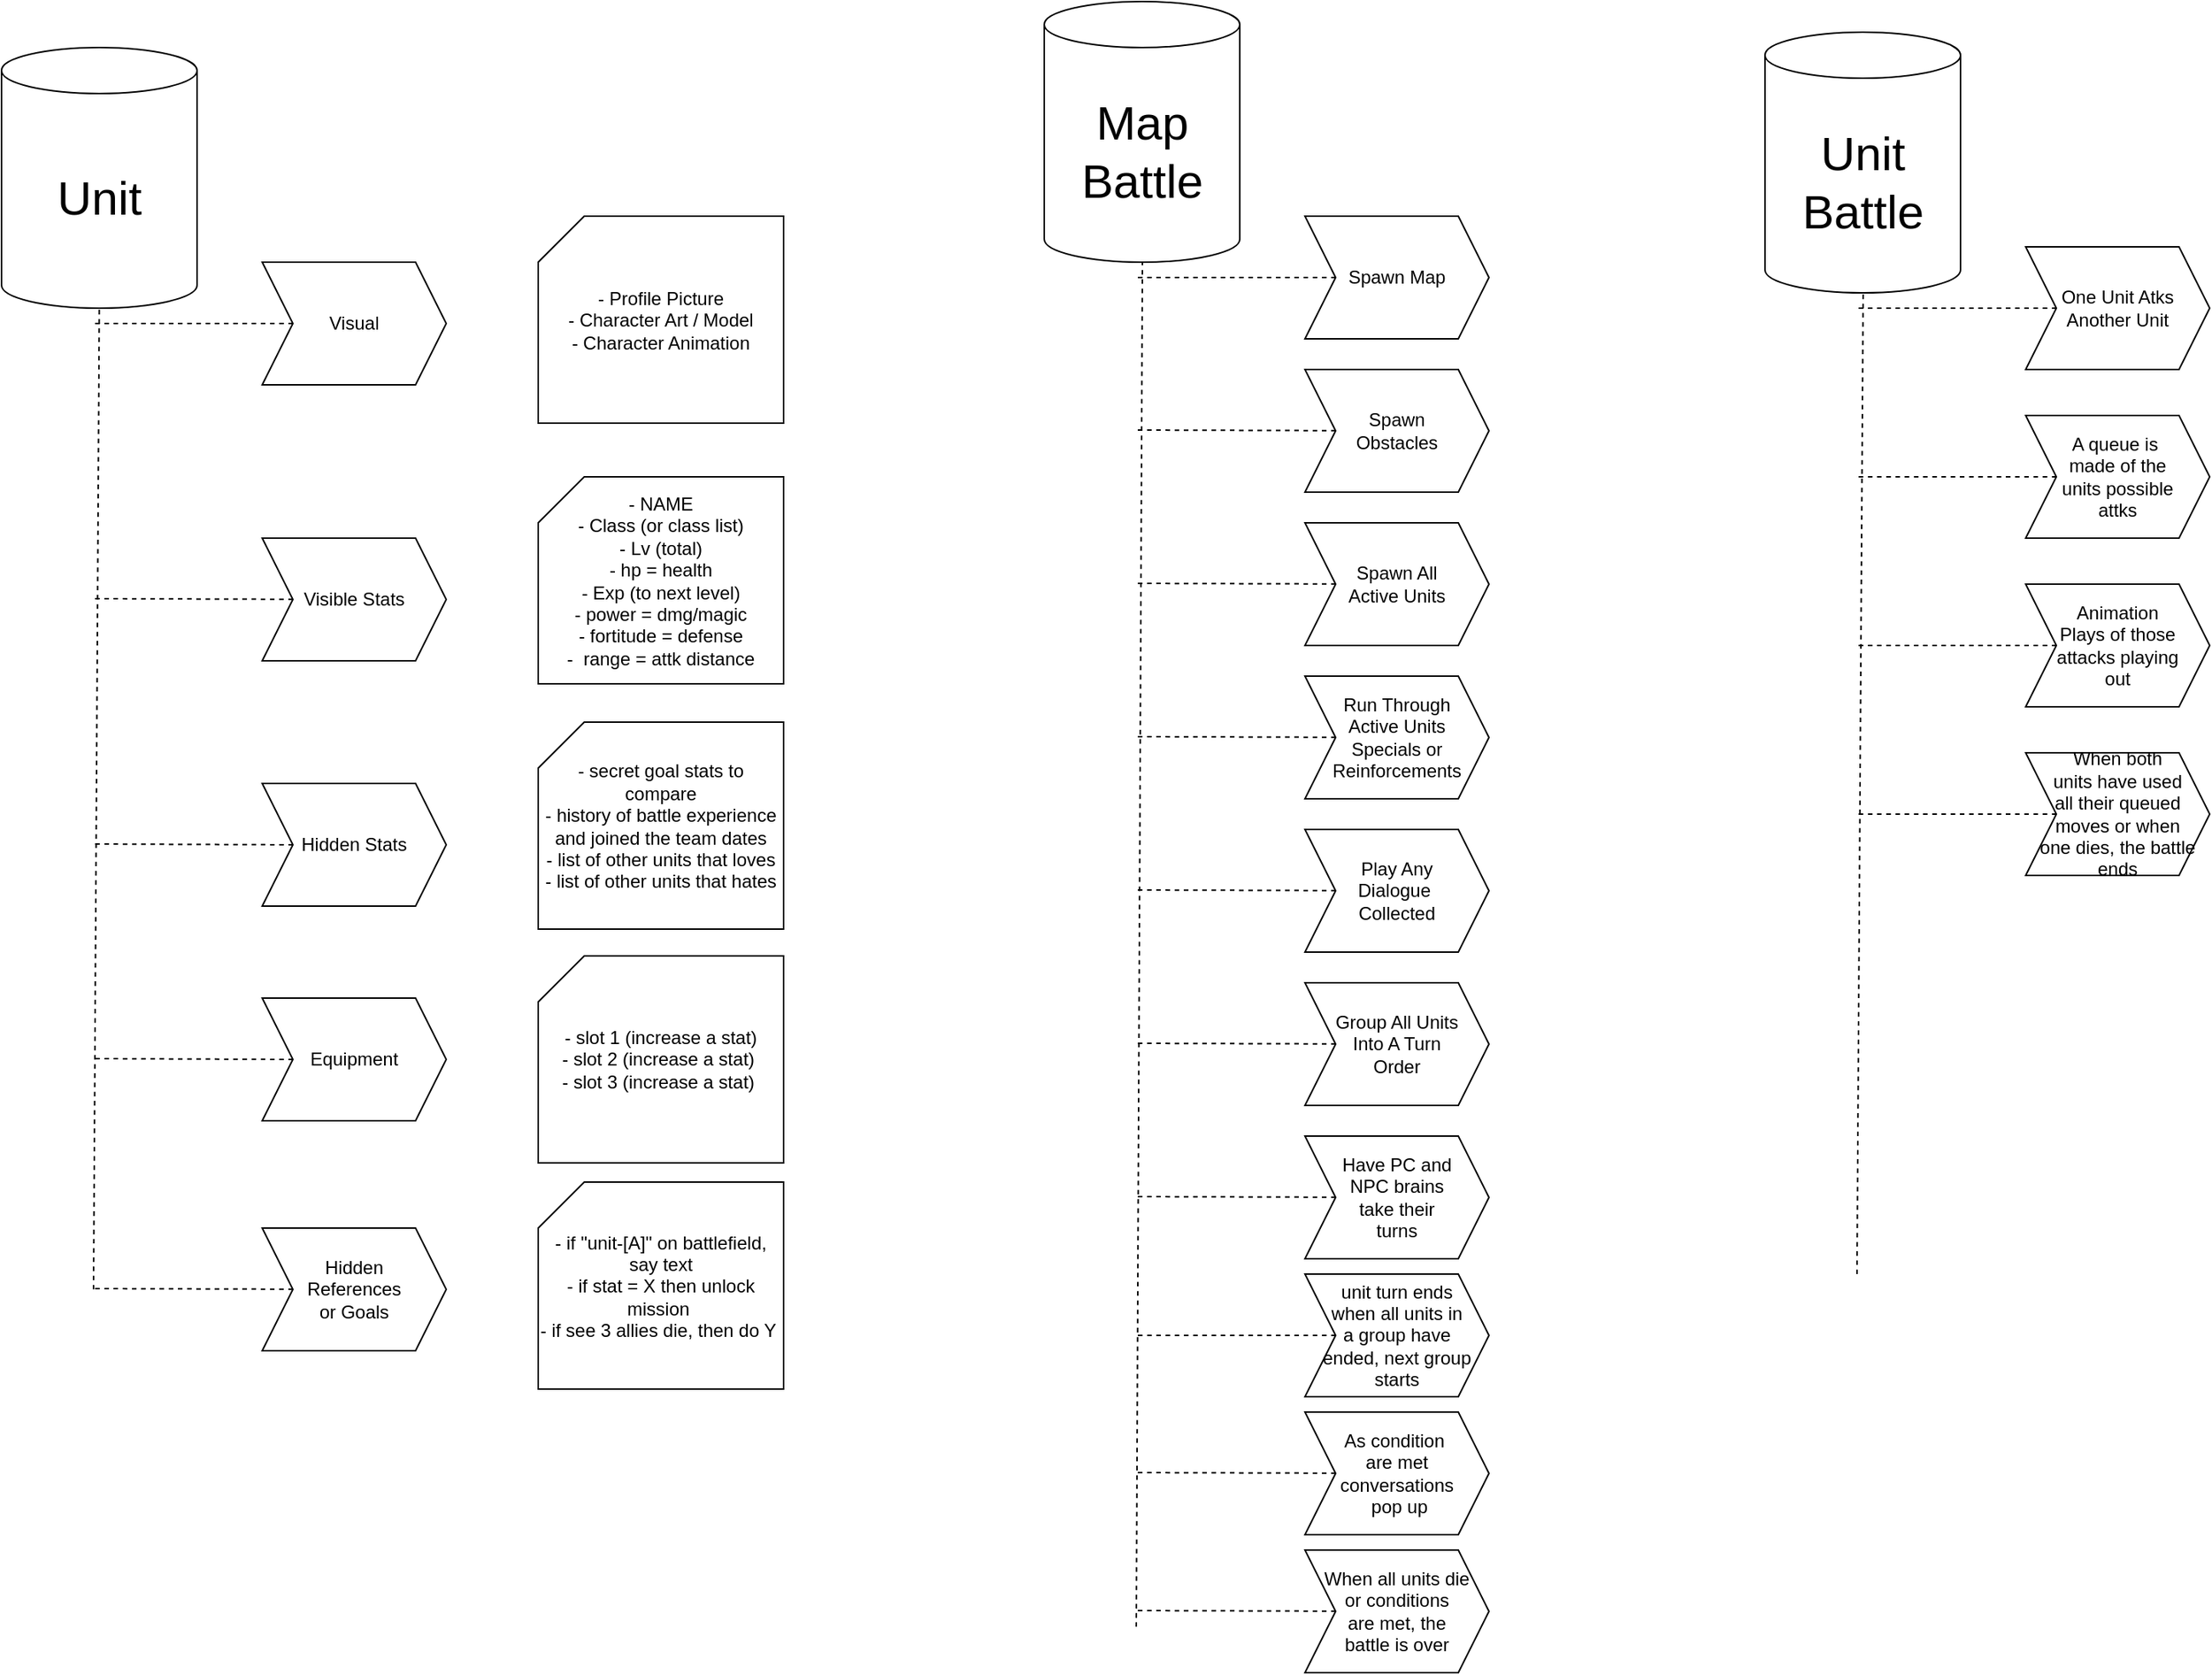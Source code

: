 <mxfile version="24.2.3" type="device">
  <diagram name="Page-1" id="gg7f-t6E4PqmIiG2PvOO">
    <mxGraphModel dx="998" dy="1957" grid="1" gridSize="10" guides="1" tooltips="1" connect="1" arrows="1" fold="1" page="0" pageScale="1" pageWidth="850" pageHeight="1100" math="0" shadow="0">
      <root>
        <mxCell id="0" />
        <mxCell id="1" parent="0" />
        <mxCell id="3eQn40jZDsC7zp0alb47-1" value="Unit" style="shape=cylinder3;whiteSpace=wrap;html=1;boundedLbl=1;backgroundOutline=1;size=15;fontSize=31;" vertex="1" parent="1">
          <mxGeometry x="-220" y="-700" width="127.5" height="170" as="geometry" />
        </mxCell>
        <mxCell id="3eQn40jZDsC7zp0alb47-2" value="Visible Stats" style="shape=step;perimeter=stepPerimeter;whiteSpace=wrap;html=1;fixedSize=1;" vertex="1" parent="1">
          <mxGeometry x="-50" y="-380" width="120" height="80" as="geometry" />
        </mxCell>
        <mxCell id="3eQn40jZDsC7zp0alb47-3" value="Visual" style="shape=step;perimeter=stepPerimeter;whiteSpace=wrap;html=1;fixedSize=1;" vertex="1" parent="1">
          <mxGeometry x="-50" y="-560" width="120" height="80" as="geometry" />
        </mxCell>
        <mxCell id="3eQn40jZDsC7zp0alb47-4" value="Equipment" style="shape=step;perimeter=stepPerimeter;whiteSpace=wrap;html=1;fixedSize=1;" vertex="1" parent="1">
          <mxGeometry x="-50" y="-80" width="120" height="80" as="geometry" />
        </mxCell>
        <mxCell id="3eQn40jZDsC7zp0alb47-5" value="Hidden&lt;div&gt;References&lt;/div&gt;&lt;div&gt;or Goals&lt;/div&gt;" style="shape=step;perimeter=stepPerimeter;whiteSpace=wrap;html=1;fixedSize=1;" vertex="1" parent="1">
          <mxGeometry x="-50" y="70" width="120" height="80" as="geometry" />
        </mxCell>
        <mxCell id="3eQn40jZDsC7zp0alb47-6" value="Hidden Stats" style="shape=step;perimeter=stepPerimeter;whiteSpace=wrap;html=1;fixedSize=1;" vertex="1" parent="1">
          <mxGeometry x="-50" y="-220" width="120" height="80" as="geometry" />
        </mxCell>
        <mxCell id="3eQn40jZDsC7zp0alb47-8" value="" style="endArrow=none;dashed=1;html=1;rounded=0;fontSize=12;startSize=8;endSize=8;curved=1;entryX=0.5;entryY=1;entryDx=0;entryDy=0;entryPerimeter=0;" edge="1" parent="1" target="3eQn40jZDsC7zp0alb47-1">
          <mxGeometry width="50" height="50" relative="1" as="geometry">
            <mxPoint x="-160" y="110" as="sourcePoint" />
            <mxPoint x="-160" y="-500" as="targetPoint" />
          </mxGeometry>
        </mxCell>
        <mxCell id="3eQn40jZDsC7zp0alb47-9" value="" style="endArrow=none;dashed=1;html=1;rounded=0;fontSize=12;startSize=8;endSize=8;curved=1;" edge="1" parent="1" source="3eQn40jZDsC7zp0alb47-3">
          <mxGeometry width="50" height="50" relative="1" as="geometry">
            <mxPoint x="-240" y="-490" as="sourcePoint" />
            <mxPoint x="-160" y="-520" as="targetPoint" />
          </mxGeometry>
        </mxCell>
        <mxCell id="3eQn40jZDsC7zp0alb47-10" value="" style="endArrow=none;dashed=1;html=1;rounded=0;fontSize=12;startSize=8;endSize=8;curved=1;" edge="1" parent="1" source="3eQn40jZDsC7zp0alb47-2">
          <mxGeometry width="50" height="50" relative="1" as="geometry">
            <mxPoint x="-90" y="-340.5" as="sourcePoint" />
            <mxPoint x="-160" y="-340.5" as="targetPoint" />
          </mxGeometry>
        </mxCell>
        <mxCell id="3eQn40jZDsC7zp0alb47-11" value="" style="endArrow=none;dashed=1;html=1;rounded=0;fontSize=12;startSize=8;endSize=8;curved=1;exitX=0;exitY=0.5;exitDx=0;exitDy=0;" edge="1" parent="1" source="3eQn40jZDsC7zp0alb47-6">
          <mxGeometry width="50" height="50" relative="1" as="geometry">
            <mxPoint x="-90" y="-180.5" as="sourcePoint" />
            <mxPoint x="-160" y="-180.5" as="targetPoint" />
          </mxGeometry>
        </mxCell>
        <mxCell id="3eQn40jZDsC7zp0alb47-12" value="" style="endArrow=none;dashed=1;html=1;rounded=0;fontSize=12;startSize=8;endSize=8;curved=1;exitX=0;exitY=0.5;exitDx=0;exitDy=0;" edge="1" parent="1" source="3eQn40jZDsC7zp0alb47-4">
          <mxGeometry width="50" height="50" relative="1" as="geometry">
            <mxPoint x="-90" y="-40.5" as="sourcePoint" />
            <mxPoint x="-160" y="-40.5" as="targetPoint" />
          </mxGeometry>
        </mxCell>
        <mxCell id="3eQn40jZDsC7zp0alb47-13" value="" style="endArrow=none;dashed=1;html=1;rounded=0;fontSize=12;startSize=8;endSize=8;curved=1;" edge="1" parent="1" source="3eQn40jZDsC7zp0alb47-5">
          <mxGeometry width="50" height="50" relative="1" as="geometry">
            <mxPoint x="-90" y="109.5" as="sourcePoint" />
            <mxPoint x="-160" y="109.5" as="targetPoint" />
          </mxGeometry>
        </mxCell>
        <mxCell id="3eQn40jZDsC7zp0alb47-15" value="- Profile Picture&lt;div&gt;- Character Art / Model&lt;/div&gt;&lt;div&gt;- Character Animation&lt;/div&gt;" style="shape=card;whiteSpace=wrap;html=1;" vertex="1" parent="1">
          <mxGeometry x="130" y="-590" width="160" height="135" as="geometry" />
        </mxCell>
        <mxCell id="3eQn40jZDsC7zp0alb47-16" value="- NAME&lt;div&gt;- Class (or class list)&lt;br&gt;&lt;div&gt;- Lv (total)&lt;/div&gt;&lt;div&gt;- hp = health&lt;/div&gt;&lt;div&gt;- Exp (to next level)&lt;/div&gt;&lt;div&gt;- power = dmg/magic&lt;/div&gt;&lt;div&gt;- fortitude = defense&lt;/div&gt;&lt;div&gt;-&amp;nbsp; range = attk distance&lt;/div&gt;&lt;/div&gt;" style="shape=card;whiteSpace=wrap;html=1;" vertex="1" parent="1">
          <mxGeometry x="130" y="-420" width="160" height="135" as="geometry" />
        </mxCell>
        <mxCell id="3eQn40jZDsC7zp0alb47-17" value="- secret goal stats to compare&lt;div&gt;- history of battle experience and joined the team dates&lt;/div&gt;&lt;div&gt;- list of other units that loves&lt;/div&gt;&lt;div&gt;- list of other units that hates&lt;/div&gt;" style="shape=card;whiteSpace=wrap;html=1;" vertex="1" parent="1">
          <mxGeometry x="130" y="-260" width="160" height="135" as="geometry" />
        </mxCell>
        <mxCell id="3eQn40jZDsC7zp0alb47-18" value="- slot 1 (increase a stat)&lt;div&gt;- slot 2 (increase a stat)&amp;nbsp;&lt;/div&gt;&lt;div&gt;- slot 3 (increase a stat)&amp;nbsp;&lt;/div&gt;" style="shape=card;whiteSpace=wrap;html=1;" vertex="1" parent="1">
          <mxGeometry x="130" y="-107.5" width="160" height="135" as="geometry" />
        </mxCell>
        <mxCell id="3eQn40jZDsC7zp0alb47-19" value="- if &quot;unit-[A]&quot; on battlefield, say text&lt;div&gt;- if stat = X then unlock mission&amp;nbsp;&lt;/div&gt;&lt;div&gt;- if see 3 allies die, then do Y&amp;nbsp;&lt;/div&gt;" style="shape=card;whiteSpace=wrap;html=1;" vertex="1" parent="1">
          <mxGeometry x="130" y="40" width="160" height="135" as="geometry" />
        </mxCell>
        <mxCell id="3eQn40jZDsC7zp0alb47-20" value="Map&lt;div&gt;Battle&lt;/div&gt;" style="shape=cylinder3;whiteSpace=wrap;html=1;boundedLbl=1;backgroundOutline=1;size=15;fontSize=31;" vertex="1" parent="1">
          <mxGeometry x="460" y="-730" width="127.5" height="170" as="geometry" />
        </mxCell>
        <mxCell id="3eQn40jZDsC7zp0alb47-21" value="" style="endArrow=none;dashed=1;html=1;rounded=0;fontSize=12;startSize=8;endSize=8;curved=1;entryX=0.5;entryY=1;entryDx=0;entryDy=0;entryPerimeter=0;" edge="1" parent="1">
          <mxGeometry width="50" height="50" relative="1" as="geometry">
            <mxPoint x="520" y="330" as="sourcePoint" />
            <mxPoint x="524" y="-560" as="targetPoint" />
          </mxGeometry>
        </mxCell>
        <mxCell id="3eQn40jZDsC7zp0alb47-22" value="Spawn Map" style="shape=step;perimeter=stepPerimeter;whiteSpace=wrap;html=1;fixedSize=1;" vertex="1" parent="1">
          <mxGeometry x="630" y="-590" width="120" height="80" as="geometry" />
        </mxCell>
        <mxCell id="3eQn40jZDsC7zp0alb47-23" value="Spawn&lt;div&gt;Obstacles&lt;/div&gt;" style="shape=step;perimeter=stepPerimeter;whiteSpace=wrap;html=1;fixedSize=1;" vertex="1" parent="1">
          <mxGeometry x="630" y="-490" width="120" height="80" as="geometry" />
        </mxCell>
        <mxCell id="3eQn40jZDsC7zp0alb47-24" value="" style="endArrow=none;dashed=1;html=1;rounded=0;fontSize=12;startSize=8;endSize=8;curved=1;" edge="1" source="3eQn40jZDsC7zp0alb47-23" parent="1">
          <mxGeometry width="50" height="50" relative="1" as="geometry">
            <mxPoint x="590" y="-450.5" as="sourcePoint" />
            <mxPoint x="520" y="-450.5" as="targetPoint" />
          </mxGeometry>
        </mxCell>
        <mxCell id="3eQn40jZDsC7zp0alb47-25" value="" style="endArrow=none;dashed=1;html=1;rounded=0;fontSize=12;startSize=8;endSize=8;curved=1;" edge="1" source="3eQn40jZDsC7zp0alb47-22" parent="1">
          <mxGeometry width="50" height="50" relative="1" as="geometry">
            <mxPoint x="440" y="-520" as="sourcePoint" />
            <mxPoint x="520" y="-550" as="targetPoint" />
          </mxGeometry>
        </mxCell>
        <mxCell id="3eQn40jZDsC7zp0alb47-26" value="" style="endArrow=none;dashed=1;html=1;rounded=0;fontSize=12;startSize=8;endSize=8;curved=1;" edge="1" source="3eQn40jZDsC7zp0alb47-27" parent="1">
          <mxGeometry width="50" height="50" relative="1" as="geometry">
            <mxPoint x="590" y="-350.5" as="sourcePoint" />
            <mxPoint x="520" y="-350.5" as="targetPoint" />
          </mxGeometry>
        </mxCell>
        <mxCell id="3eQn40jZDsC7zp0alb47-27" value="Spawn All&lt;div&gt;Active Units&lt;/div&gt;" style="shape=step;perimeter=stepPerimeter;whiteSpace=wrap;html=1;fixedSize=1;" vertex="1" parent="1">
          <mxGeometry x="630" y="-390" width="120" height="80" as="geometry" />
        </mxCell>
        <mxCell id="3eQn40jZDsC7zp0alb47-28" value="" style="endArrow=none;dashed=1;html=1;rounded=0;fontSize=12;startSize=8;endSize=8;curved=1;" edge="1" source="3eQn40jZDsC7zp0alb47-29" parent="1">
          <mxGeometry width="50" height="50" relative="1" as="geometry">
            <mxPoint x="590" y="-250.5" as="sourcePoint" />
            <mxPoint x="520" y="-250.5" as="targetPoint" />
          </mxGeometry>
        </mxCell>
        <mxCell id="3eQn40jZDsC7zp0alb47-29" value="Run Through&lt;div&gt;Active Units&lt;/div&gt;&lt;div&gt;Specials or Reinforcements&lt;/div&gt;" style="shape=step;perimeter=stepPerimeter;whiteSpace=wrap;html=1;fixedSize=1;" vertex="1" parent="1">
          <mxGeometry x="630" y="-290" width="120" height="80" as="geometry" />
        </mxCell>
        <mxCell id="3eQn40jZDsC7zp0alb47-30" value="" style="endArrow=none;dashed=1;html=1;rounded=0;fontSize=12;startSize=8;endSize=8;curved=1;" edge="1" source="3eQn40jZDsC7zp0alb47-31" parent="1">
          <mxGeometry width="50" height="50" relative="1" as="geometry">
            <mxPoint x="590" y="-150.5" as="sourcePoint" />
            <mxPoint x="520" y="-150.5" as="targetPoint" />
          </mxGeometry>
        </mxCell>
        <mxCell id="3eQn40jZDsC7zp0alb47-31" value="Play Any&lt;div&gt;Dialogue&amp;nbsp;&lt;/div&gt;&lt;div&gt;&lt;span style=&quot;background-color: initial;&quot;&gt;Collected&lt;/span&gt;&lt;/div&gt;" style="shape=step;perimeter=stepPerimeter;whiteSpace=wrap;html=1;fixedSize=1;" vertex="1" parent="1">
          <mxGeometry x="630" y="-190" width="120" height="80" as="geometry" />
        </mxCell>
        <mxCell id="3eQn40jZDsC7zp0alb47-35" value="" style="endArrow=none;dashed=1;html=1;rounded=0;fontSize=12;startSize=8;endSize=8;curved=1;" edge="1" source="3eQn40jZDsC7zp0alb47-36" parent="1">
          <mxGeometry width="50" height="50" relative="1" as="geometry">
            <mxPoint x="590" y="-50.5" as="sourcePoint" />
            <mxPoint x="520" y="-50.5" as="targetPoint" />
          </mxGeometry>
        </mxCell>
        <mxCell id="3eQn40jZDsC7zp0alb47-36" value="Group All Units&lt;div&gt;Into A Turn&lt;/div&gt;&lt;div&gt;Order&lt;/div&gt;" style="shape=step;perimeter=stepPerimeter;whiteSpace=wrap;html=1;fixedSize=1;" vertex="1" parent="1">
          <mxGeometry x="630" y="-90" width="120" height="80" as="geometry" />
        </mxCell>
        <mxCell id="3eQn40jZDsC7zp0alb47-37" value="" style="endArrow=none;dashed=1;html=1;rounded=0;fontSize=12;startSize=8;endSize=8;curved=1;" edge="1" source="3eQn40jZDsC7zp0alb47-38" parent="1">
          <mxGeometry width="50" height="50" relative="1" as="geometry">
            <mxPoint x="590" y="49.5" as="sourcePoint" />
            <mxPoint x="520" y="49.5" as="targetPoint" />
          </mxGeometry>
        </mxCell>
        <mxCell id="3eQn40jZDsC7zp0alb47-38" value="Have PC and&lt;div&gt;NPC brains&lt;/div&gt;&lt;div&gt;take their&lt;/div&gt;&lt;div&gt;turns&lt;/div&gt;" style="shape=step;perimeter=stepPerimeter;whiteSpace=wrap;html=1;fixedSize=1;" vertex="1" parent="1">
          <mxGeometry x="630" y="10" width="120" height="80" as="geometry" />
        </mxCell>
        <mxCell id="3eQn40jZDsC7zp0alb47-39" value="Unit&lt;br&gt;&lt;div&gt;Battle&lt;/div&gt;" style="shape=cylinder3;whiteSpace=wrap;html=1;boundedLbl=1;backgroundOutline=1;size=15;fontSize=31;" vertex="1" parent="1">
          <mxGeometry x="930" y="-710" width="127.5" height="170" as="geometry" />
        </mxCell>
        <mxCell id="3eQn40jZDsC7zp0alb47-40" value="" style="endArrow=none;dashed=1;html=1;rounded=0;fontSize=12;startSize=8;endSize=8;curved=1;entryX=0.5;entryY=1;entryDx=0;entryDy=0;entryPerimeter=0;" edge="1" parent="1">
          <mxGeometry width="50" height="50" relative="1" as="geometry">
            <mxPoint x="990" y="100" as="sourcePoint" />
            <mxPoint x="994" y="-540" as="targetPoint" />
          </mxGeometry>
        </mxCell>
        <mxCell id="3eQn40jZDsC7zp0alb47-41" value="" style="endArrow=none;dashed=1;html=1;rounded=0;fontSize=12;startSize=8;endSize=8;curved=1;" edge="1" source="3eQn40jZDsC7zp0alb47-42" parent="1">
          <mxGeometry width="50" height="50" relative="1" as="geometry">
            <mxPoint x="910" y="-500" as="sourcePoint" />
            <mxPoint x="990" y="-530" as="targetPoint" />
          </mxGeometry>
        </mxCell>
        <mxCell id="3eQn40jZDsC7zp0alb47-42" value="One Unit Atks&lt;div&gt;Another Unit&lt;/div&gt;" style="shape=step;perimeter=stepPerimeter;whiteSpace=wrap;html=1;fixedSize=1;" vertex="1" parent="1">
          <mxGeometry x="1100" y="-570" width="120" height="80" as="geometry" />
        </mxCell>
        <mxCell id="3eQn40jZDsC7zp0alb47-43" value="" style="endArrow=none;dashed=1;html=1;rounded=0;fontSize=12;startSize=8;endSize=8;curved=1;" edge="1" source="3eQn40jZDsC7zp0alb47-44" parent="1">
          <mxGeometry width="50" height="50" relative="1" as="geometry">
            <mxPoint x="910" y="-390" as="sourcePoint" />
            <mxPoint x="990" y="-420" as="targetPoint" />
          </mxGeometry>
        </mxCell>
        <mxCell id="3eQn40jZDsC7zp0alb47-44" value="A queue is&amp;nbsp;&lt;div&gt;made of the&lt;/div&gt;&lt;div&gt;units possible&lt;/div&gt;&lt;div&gt;attks&lt;/div&gt;" style="shape=step;perimeter=stepPerimeter;whiteSpace=wrap;html=1;fixedSize=1;" vertex="1" parent="1">
          <mxGeometry x="1100" y="-460" width="120" height="80" as="geometry" />
        </mxCell>
        <mxCell id="3eQn40jZDsC7zp0alb47-45" value="" style="endArrow=none;dashed=1;html=1;rounded=0;fontSize=12;startSize=8;endSize=8;curved=1;" edge="1" source="3eQn40jZDsC7zp0alb47-46" parent="1">
          <mxGeometry width="50" height="50" relative="1" as="geometry">
            <mxPoint x="910" y="-280" as="sourcePoint" />
            <mxPoint x="990" y="-310" as="targetPoint" />
          </mxGeometry>
        </mxCell>
        <mxCell id="3eQn40jZDsC7zp0alb47-46" value="Animation&lt;div&gt;Plays of those&lt;/div&gt;&lt;div&gt;attacks playing&lt;/div&gt;&lt;div&gt;out&lt;/div&gt;" style="shape=step;perimeter=stepPerimeter;whiteSpace=wrap;html=1;fixedSize=1;" vertex="1" parent="1">
          <mxGeometry x="1100" y="-350" width="120" height="80" as="geometry" />
        </mxCell>
        <mxCell id="3eQn40jZDsC7zp0alb47-47" value="" style="endArrow=none;dashed=1;html=1;rounded=0;fontSize=12;startSize=8;endSize=8;curved=1;" edge="1" source="3eQn40jZDsC7zp0alb47-48" parent="1">
          <mxGeometry width="50" height="50" relative="1" as="geometry">
            <mxPoint x="440" y="170" as="sourcePoint" />
            <mxPoint x="520" y="140" as="targetPoint" />
          </mxGeometry>
        </mxCell>
        <mxCell id="3eQn40jZDsC7zp0alb47-48" value="unit turn ends&lt;div&gt;when all units in&lt;/div&gt;&lt;div&gt;a group have&lt;/div&gt;&lt;div&gt;ended, next group&lt;/div&gt;&lt;div&gt;starts&lt;/div&gt;" style="shape=step;perimeter=stepPerimeter;whiteSpace=wrap;html=1;fixedSize=1;" vertex="1" parent="1">
          <mxGeometry x="630" y="100" width="120" height="80" as="geometry" />
        </mxCell>
        <mxCell id="3eQn40jZDsC7zp0alb47-50" value="" style="endArrow=none;dashed=1;html=1;rounded=0;fontSize=12;startSize=8;endSize=8;curved=1;" edge="1" source="3eQn40jZDsC7zp0alb47-51" parent="1">
          <mxGeometry width="50" height="50" relative="1" as="geometry">
            <mxPoint x="910" y="-170" as="sourcePoint" />
            <mxPoint x="990" y="-200" as="targetPoint" />
          </mxGeometry>
        </mxCell>
        <mxCell id="3eQn40jZDsC7zp0alb47-51" value="When both&lt;div&gt;units have used&lt;/div&gt;&lt;div&gt;all their queued&lt;/div&gt;&lt;div&gt;moves or when&lt;/div&gt;&lt;div&gt;one dies, the battle ends&lt;/div&gt;" style="shape=step;perimeter=stepPerimeter;whiteSpace=wrap;html=1;fixedSize=1;" vertex="1" parent="1">
          <mxGeometry x="1100" y="-240" width="120" height="80" as="geometry" />
        </mxCell>
        <mxCell id="3eQn40jZDsC7zp0alb47-52" value="As condition&amp;nbsp;&lt;div&gt;are met&lt;div&gt;conversations&lt;/div&gt;&lt;div&gt;&amp;nbsp;pop up&lt;/div&gt;&lt;/div&gt;" style="shape=step;perimeter=stepPerimeter;whiteSpace=wrap;html=1;fixedSize=1;" vertex="1" parent="1">
          <mxGeometry x="630" y="190" width="120" height="80" as="geometry" />
        </mxCell>
        <mxCell id="3eQn40jZDsC7zp0alb47-53" value="" style="endArrow=none;dashed=1;html=1;rounded=0;fontSize=12;startSize=8;endSize=8;curved=1;" edge="1" source="3eQn40jZDsC7zp0alb47-52" parent="1">
          <mxGeometry width="50" height="50" relative="1" as="geometry">
            <mxPoint x="590" y="229.5" as="sourcePoint" />
            <mxPoint x="520" y="229.5" as="targetPoint" />
          </mxGeometry>
        </mxCell>
        <mxCell id="3eQn40jZDsC7zp0alb47-54" value="" style="endArrow=none;dashed=1;html=1;rounded=0;fontSize=12;startSize=8;endSize=8;curved=1;" edge="1" source="3eQn40jZDsC7zp0alb47-55" parent="1">
          <mxGeometry width="50" height="50" relative="1" as="geometry">
            <mxPoint x="590" y="319.5" as="sourcePoint" />
            <mxPoint x="520" y="319.5" as="targetPoint" />
          </mxGeometry>
        </mxCell>
        <mxCell id="3eQn40jZDsC7zp0alb47-55" value="&lt;div&gt;When all units die&lt;/div&gt;&lt;div&gt;or conditions&lt;/div&gt;&lt;div&gt;are met, the&lt;/div&gt;&lt;div&gt;battle is over&lt;/div&gt;" style="shape=step;perimeter=stepPerimeter;whiteSpace=wrap;html=1;fixedSize=1;" vertex="1" parent="1">
          <mxGeometry x="630" y="280" width="120" height="80" as="geometry" />
        </mxCell>
      </root>
    </mxGraphModel>
  </diagram>
</mxfile>

